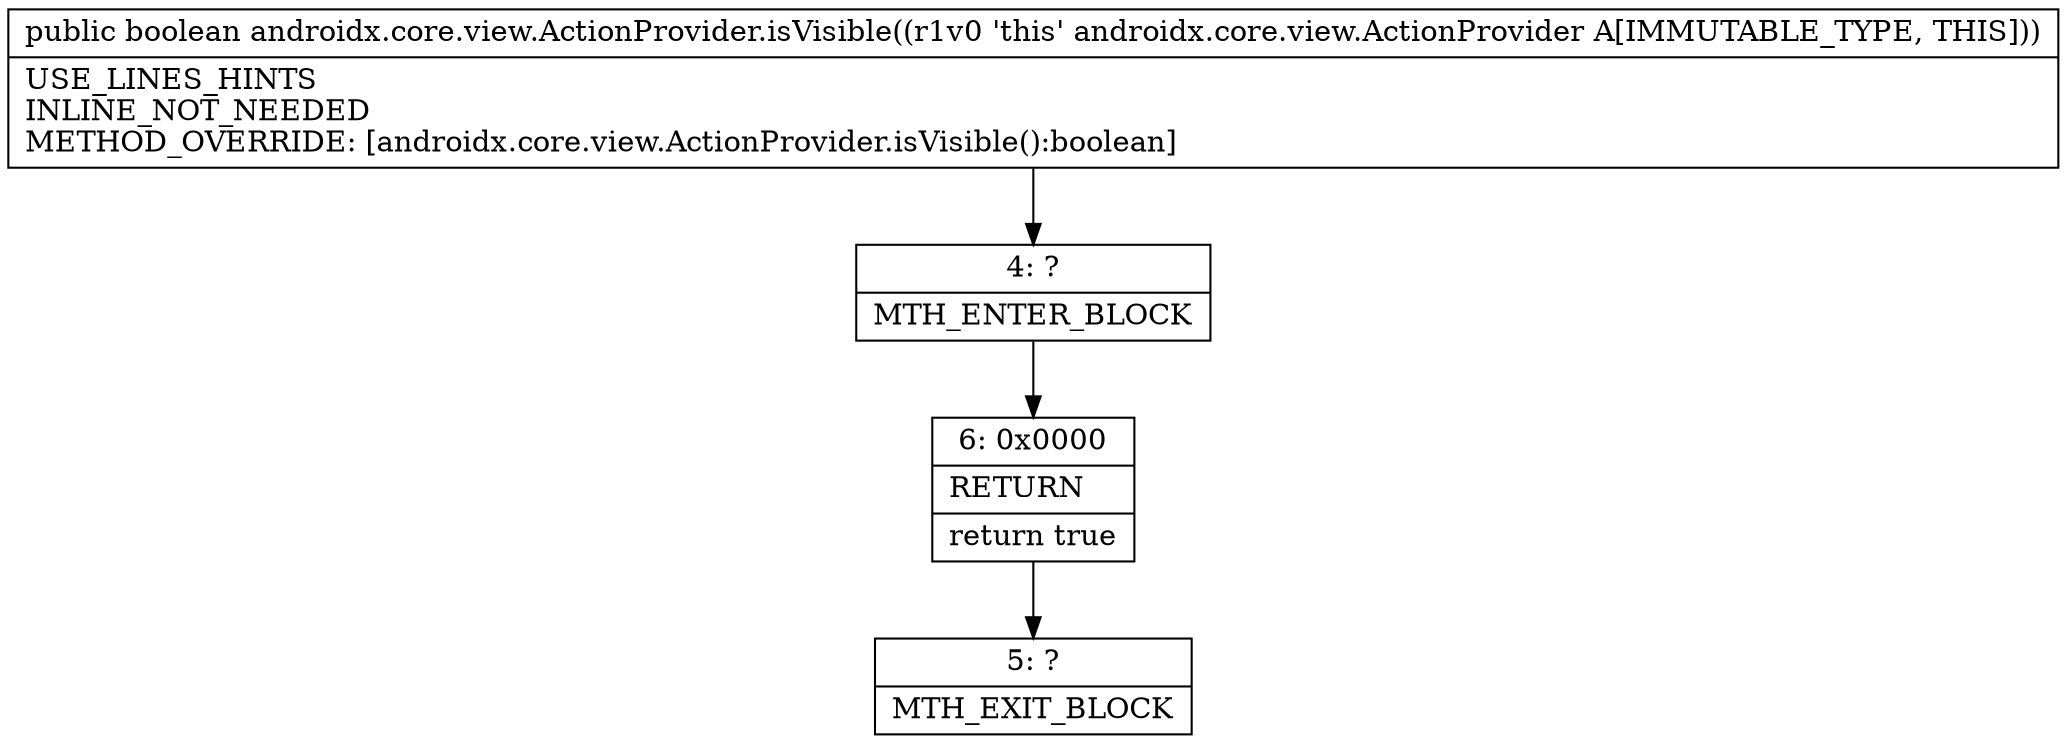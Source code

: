 digraph "CFG forandroidx.core.view.ActionProvider.isVisible()Z" {
Node_4 [shape=record,label="{4\:\ ?|MTH_ENTER_BLOCK\l}"];
Node_6 [shape=record,label="{6\:\ 0x0000|RETURN\l|return true\l}"];
Node_5 [shape=record,label="{5\:\ ?|MTH_EXIT_BLOCK\l}"];
MethodNode[shape=record,label="{public boolean androidx.core.view.ActionProvider.isVisible((r1v0 'this' androidx.core.view.ActionProvider A[IMMUTABLE_TYPE, THIS]))  | USE_LINES_HINTS\lINLINE_NOT_NEEDED\lMETHOD_OVERRIDE: [androidx.core.view.ActionProvider.isVisible():boolean]\l}"];
MethodNode -> Node_4;Node_4 -> Node_6;
Node_6 -> Node_5;
}

